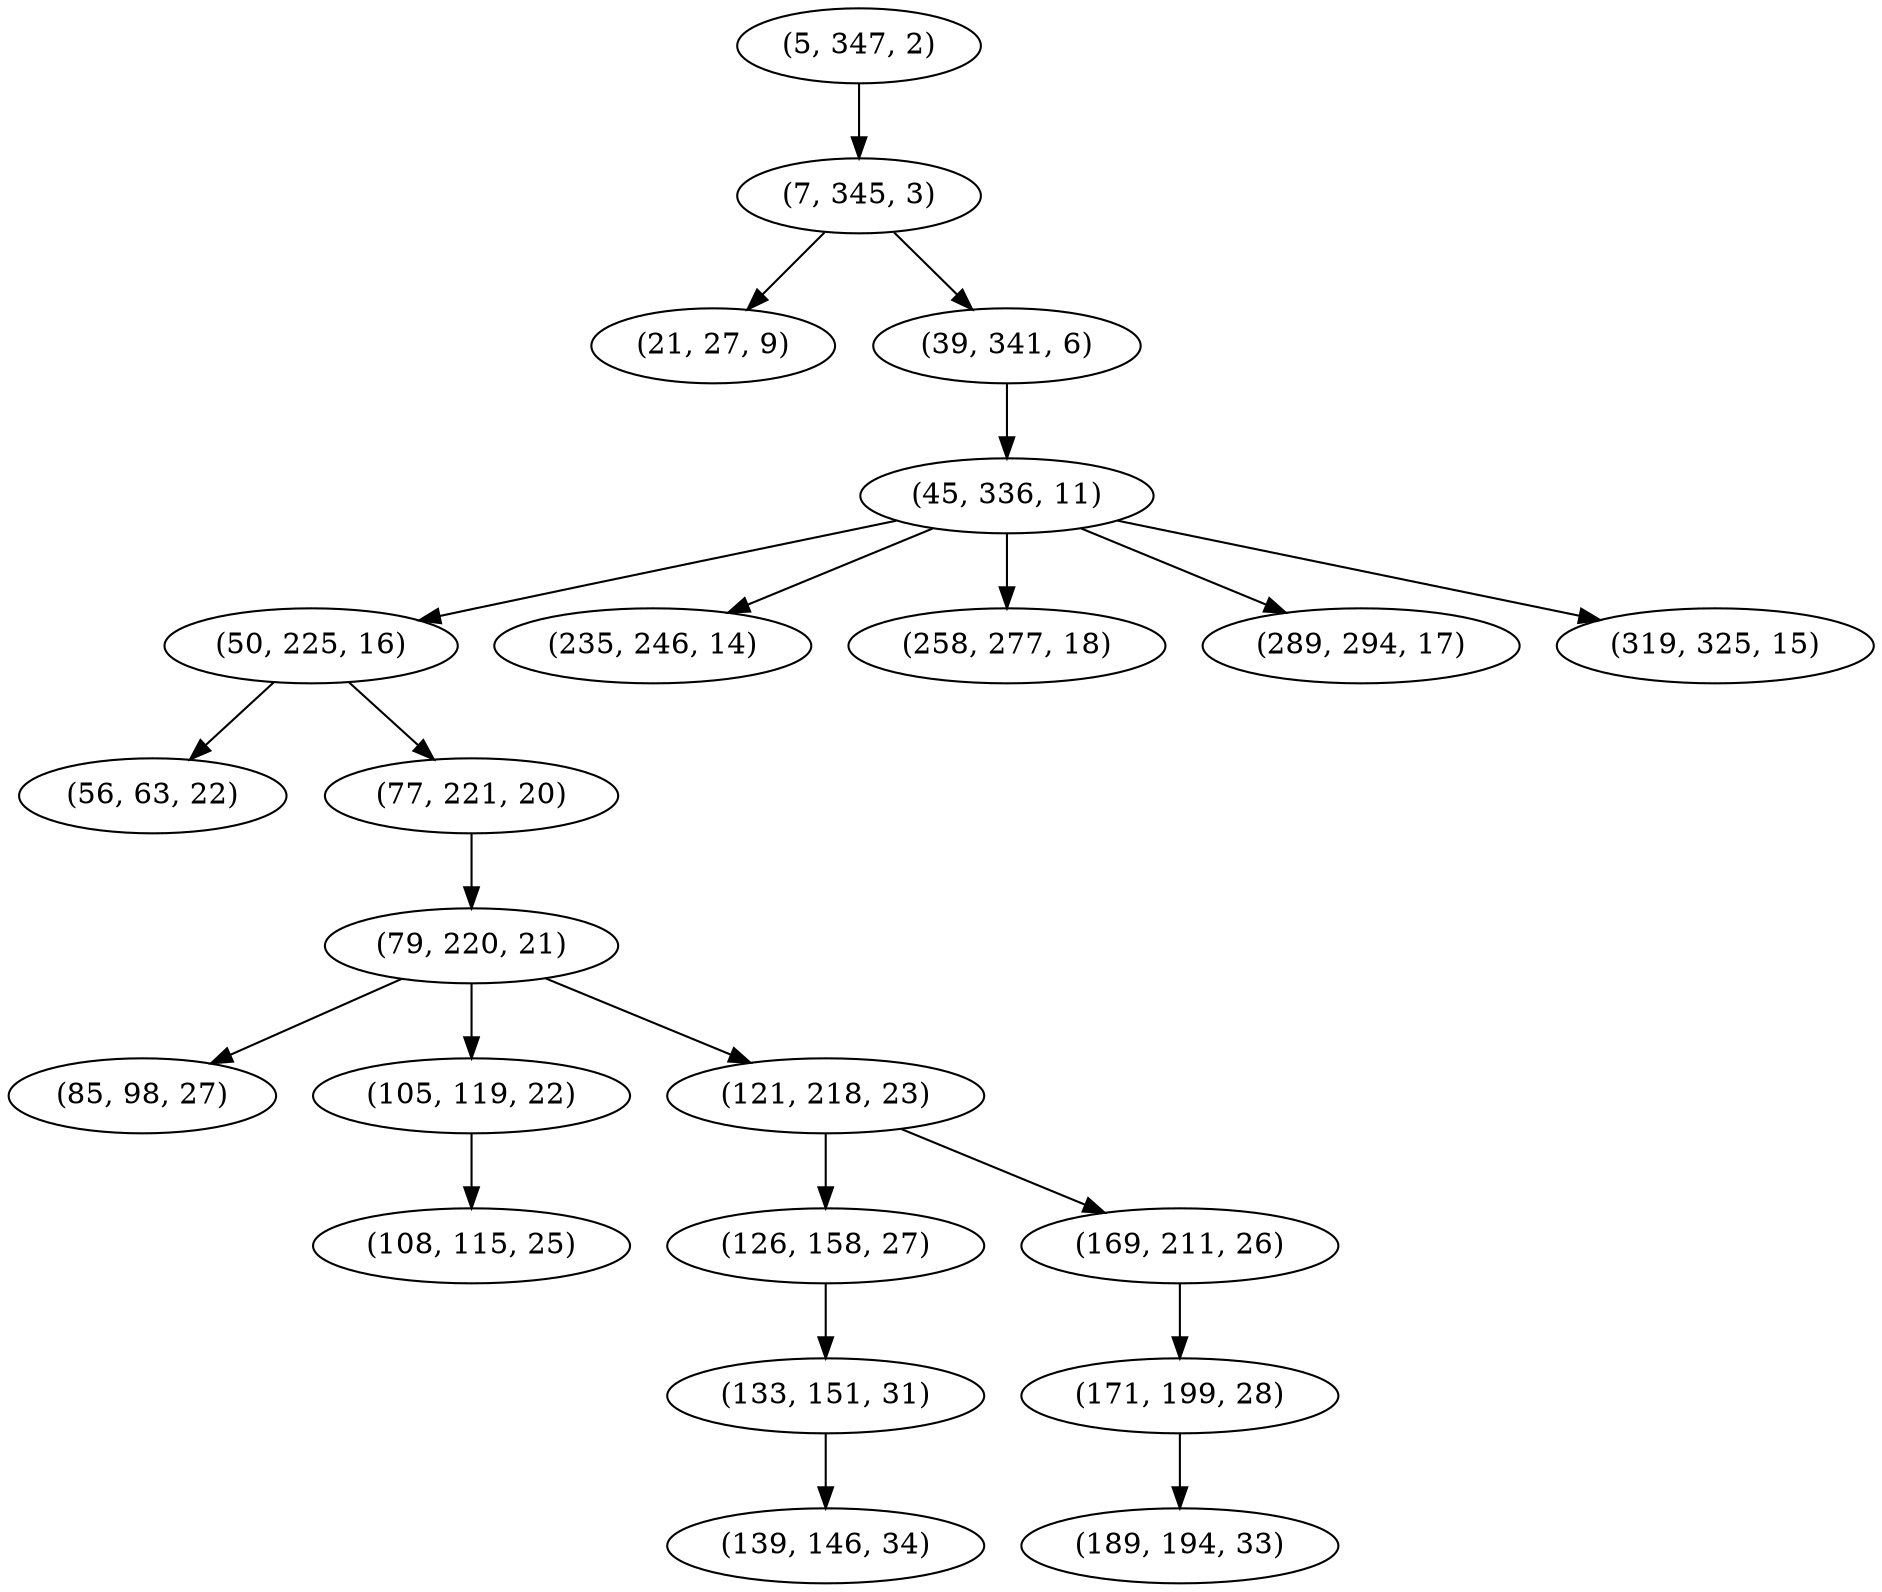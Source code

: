 digraph tree {
    "(5, 347, 2)";
    "(7, 345, 3)";
    "(21, 27, 9)";
    "(39, 341, 6)";
    "(45, 336, 11)";
    "(50, 225, 16)";
    "(56, 63, 22)";
    "(77, 221, 20)";
    "(79, 220, 21)";
    "(85, 98, 27)";
    "(105, 119, 22)";
    "(108, 115, 25)";
    "(121, 218, 23)";
    "(126, 158, 27)";
    "(133, 151, 31)";
    "(139, 146, 34)";
    "(169, 211, 26)";
    "(171, 199, 28)";
    "(189, 194, 33)";
    "(235, 246, 14)";
    "(258, 277, 18)";
    "(289, 294, 17)";
    "(319, 325, 15)";
    "(5, 347, 2)" -> "(7, 345, 3)";
    "(7, 345, 3)" -> "(21, 27, 9)";
    "(7, 345, 3)" -> "(39, 341, 6)";
    "(39, 341, 6)" -> "(45, 336, 11)";
    "(45, 336, 11)" -> "(50, 225, 16)";
    "(45, 336, 11)" -> "(235, 246, 14)";
    "(45, 336, 11)" -> "(258, 277, 18)";
    "(45, 336, 11)" -> "(289, 294, 17)";
    "(45, 336, 11)" -> "(319, 325, 15)";
    "(50, 225, 16)" -> "(56, 63, 22)";
    "(50, 225, 16)" -> "(77, 221, 20)";
    "(77, 221, 20)" -> "(79, 220, 21)";
    "(79, 220, 21)" -> "(85, 98, 27)";
    "(79, 220, 21)" -> "(105, 119, 22)";
    "(79, 220, 21)" -> "(121, 218, 23)";
    "(105, 119, 22)" -> "(108, 115, 25)";
    "(121, 218, 23)" -> "(126, 158, 27)";
    "(121, 218, 23)" -> "(169, 211, 26)";
    "(126, 158, 27)" -> "(133, 151, 31)";
    "(133, 151, 31)" -> "(139, 146, 34)";
    "(169, 211, 26)" -> "(171, 199, 28)";
    "(171, 199, 28)" -> "(189, 194, 33)";
}
